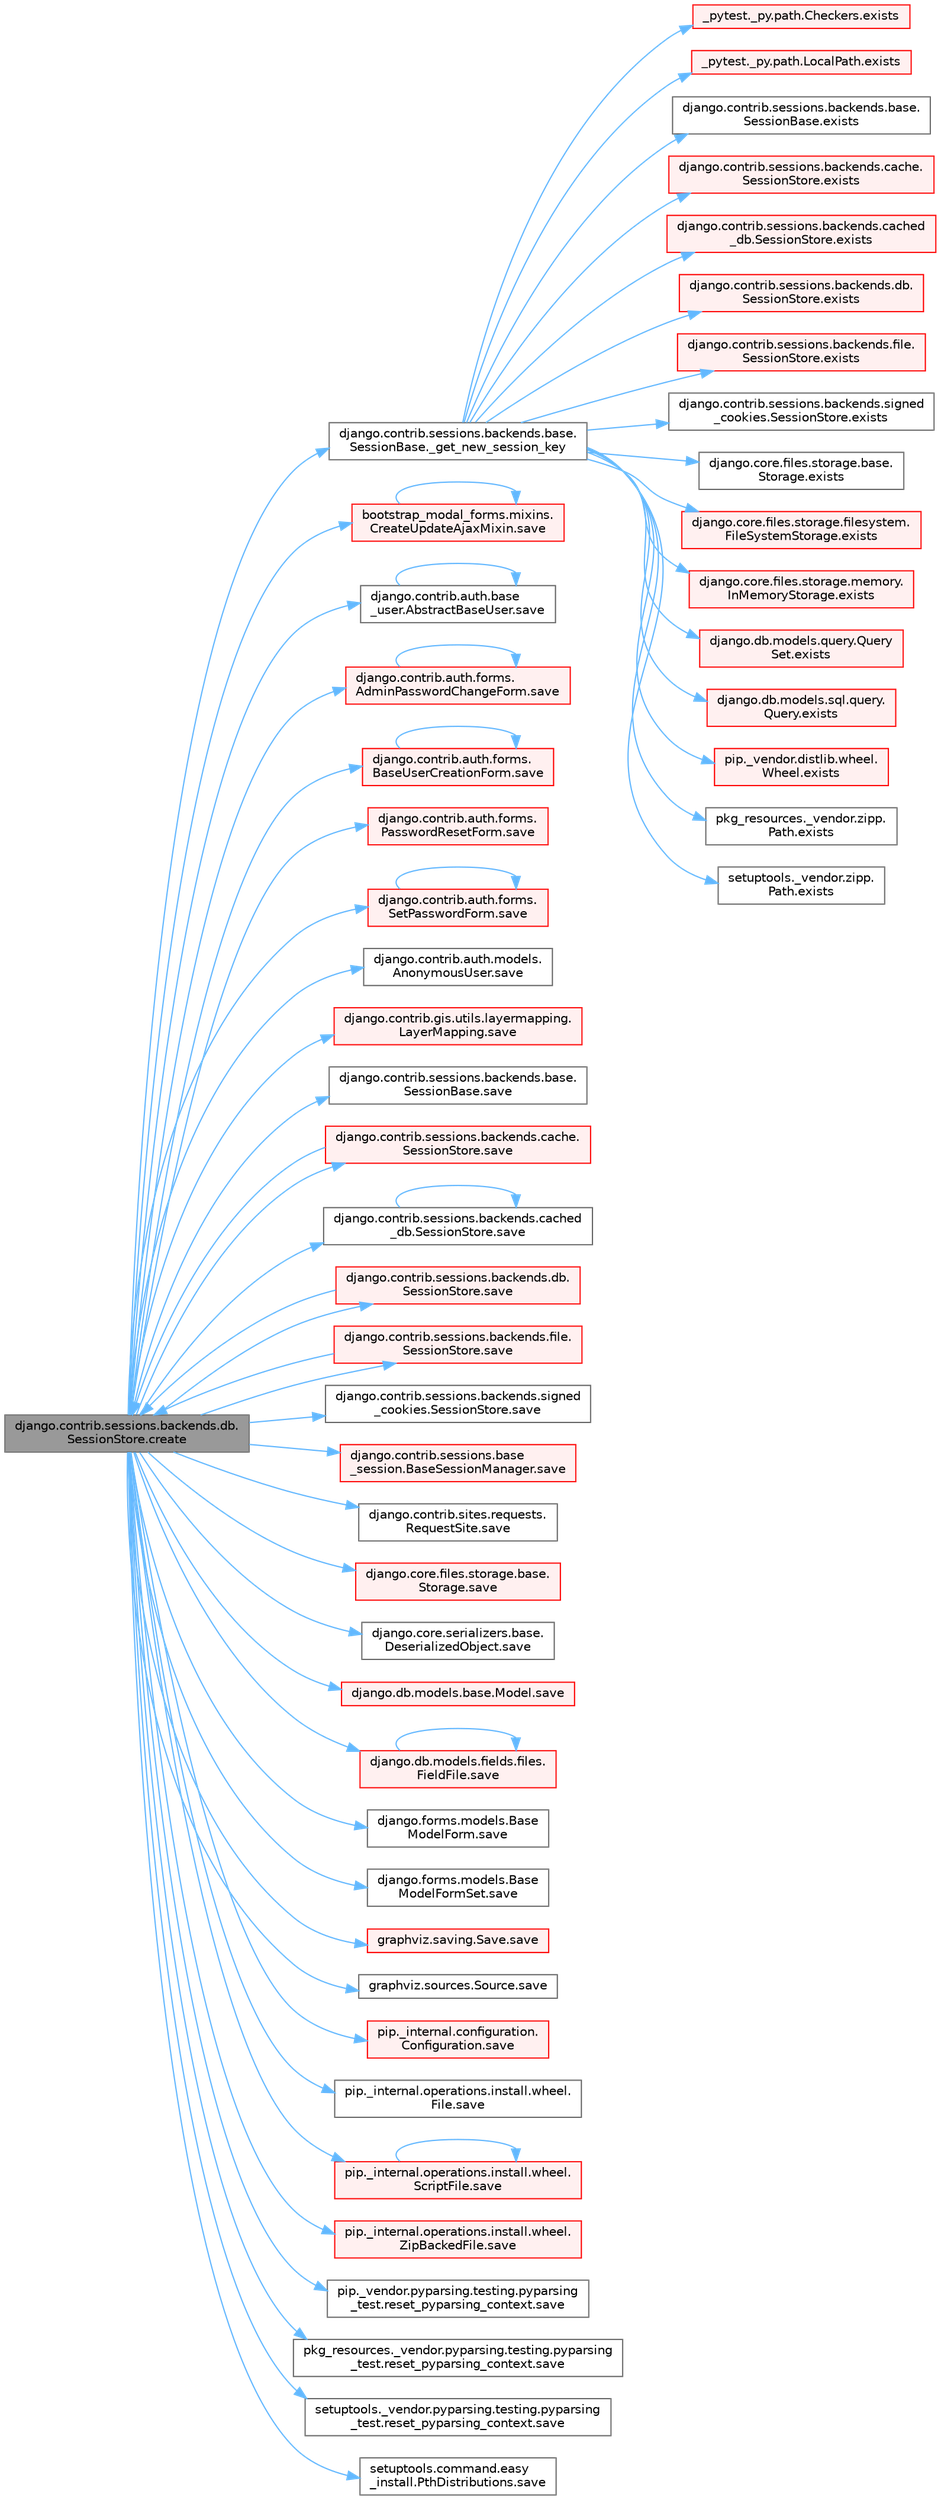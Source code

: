 digraph "django.contrib.sessions.backends.db.SessionStore.create"
{
 // LATEX_PDF_SIZE
  bgcolor="transparent";
  edge [fontname=Helvetica,fontsize=10,labelfontname=Helvetica,labelfontsize=10];
  node [fontname=Helvetica,fontsize=10,shape=box,height=0.2,width=0.4];
  rankdir="LR";
  Node1 [id="Node000001",label="django.contrib.sessions.backends.db.\lSessionStore.create",height=0.2,width=0.4,color="gray40", fillcolor="grey60", style="filled", fontcolor="black",tooltip=" "];
  Node1 -> Node2 [id="edge1_Node000001_Node000002",color="steelblue1",style="solid",tooltip=" "];
  Node2 [id="Node000002",label="django.contrib.sessions.backends.base.\lSessionBase._get_new_session_key",height=0.2,width=0.4,color="grey40", fillcolor="white", style="filled",URL="$classdjango_1_1contrib_1_1sessions_1_1backends_1_1base_1_1_session_base.html#aa4fa1e405a4b97410d84bee8c9cf5e65",tooltip=" "];
  Node2 -> Node3 [id="edge2_Node000002_Node000003",color="steelblue1",style="solid",tooltip=" "];
  Node3 [id="Node000003",label="_pytest._py.path.Checkers.exists",height=0.2,width=0.4,color="red", fillcolor="#FFF0F0", style="filled",URL="$class__pytest_1_1__py_1_1path_1_1_checkers.html#a6dedf7a0277eaf69dd3a07ba46033cd0",tooltip=" "];
  Node2 -> Node5 [id="edge3_Node000002_Node000005",color="steelblue1",style="solid",tooltip=" "];
  Node5 [id="Node000005",label="_pytest._py.path.LocalPath.exists",height=0.2,width=0.4,color="red", fillcolor="#FFF0F0", style="filled",URL="$class__pytest_1_1__py_1_1path_1_1_local_path.html#a3fbaec6b6f93562fa73a23530e92d148",tooltip=" "];
  Node2 -> Node3175 [id="edge4_Node000002_Node003175",color="steelblue1",style="solid",tooltip=" "];
  Node3175 [id="Node003175",label="django.contrib.sessions.backends.base.\lSessionBase.exists",height=0.2,width=0.4,color="grey40", fillcolor="white", style="filled",URL="$classdjango_1_1contrib_1_1sessions_1_1backends_1_1base_1_1_session_base.html#a7bf2b4a5ceb726441c06bf9122c392ab",tooltip=" "];
  Node2 -> Node3176 [id="edge5_Node000002_Node003176",color="steelblue1",style="solid",tooltip=" "];
  Node3176 [id="Node003176",label="django.contrib.sessions.backends.cache.\lSessionStore.exists",height=0.2,width=0.4,color="red", fillcolor="#FFF0F0", style="filled",URL="$classdjango_1_1contrib_1_1sessions_1_1backends_1_1cache_1_1_session_store.html#a253d926e3014bb124eaa4c182a641d66",tooltip=" "];
  Node2 -> Node3177 [id="edge6_Node000002_Node003177",color="steelblue1",style="solid",tooltip=" "];
  Node3177 [id="Node003177",label="django.contrib.sessions.backends.cached\l_db.SessionStore.exists",height=0.2,width=0.4,color="red", fillcolor="#FFF0F0", style="filled",URL="$classdjango_1_1contrib_1_1sessions_1_1backends_1_1cached__db_1_1_session_store.html#ab4d6e8179354888e2ce4f8deb80d49f4",tooltip=" "];
  Node2 -> Node3178 [id="edge7_Node000002_Node003178",color="steelblue1",style="solid",tooltip=" "];
  Node3178 [id="Node003178",label="django.contrib.sessions.backends.db.\lSessionStore.exists",height=0.2,width=0.4,color="red", fillcolor="#FFF0F0", style="filled",URL="$classdjango_1_1contrib_1_1sessions_1_1backends_1_1db_1_1_session_store.html#ad80b6beee2197e5e67edc89f63c95bf5",tooltip=" "];
  Node2 -> Node3179 [id="edge8_Node000002_Node003179",color="steelblue1",style="solid",tooltip=" "];
  Node3179 [id="Node003179",label="django.contrib.sessions.backends.file.\lSessionStore.exists",height=0.2,width=0.4,color="red", fillcolor="#FFF0F0", style="filled",URL="$classdjango_1_1contrib_1_1sessions_1_1backends_1_1file_1_1_session_store.html#ac71713367271770f0725f65d90ea66c5",tooltip=" "];
  Node2 -> Node3180 [id="edge9_Node000002_Node003180",color="steelblue1",style="solid",tooltip=" "];
  Node3180 [id="Node003180",label="django.contrib.sessions.backends.signed\l_cookies.SessionStore.exists",height=0.2,width=0.4,color="grey40", fillcolor="white", style="filled",URL="$classdjango_1_1contrib_1_1sessions_1_1backends_1_1signed__cookies_1_1_session_store.html#a1aebd5a329bcb1ea4b1faf11e6c8eb81",tooltip=" "];
  Node2 -> Node3181 [id="edge10_Node000002_Node003181",color="steelblue1",style="solid",tooltip=" "];
  Node3181 [id="Node003181",label="django.core.files.storage.base.\lStorage.exists",height=0.2,width=0.4,color="grey40", fillcolor="white", style="filled",URL="$classdjango_1_1core_1_1files_1_1storage_1_1base_1_1_storage.html#ad961e78432576b47c491cba6b9e53a33",tooltip=" "];
  Node2 -> Node3182 [id="edge11_Node000002_Node003182",color="steelblue1",style="solid",tooltip=" "];
  Node3182 [id="Node003182",label="django.core.files.storage.filesystem.\lFileSystemStorage.exists",height=0.2,width=0.4,color="red", fillcolor="#FFF0F0", style="filled",URL="$classdjango_1_1core_1_1files_1_1storage_1_1filesystem_1_1_file_system_storage.html#a09638d435096d0b39bdbeaed81148baa",tooltip=" "];
  Node2 -> Node3183 [id="edge12_Node000002_Node003183",color="steelblue1",style="solid",tooltip=" "];
  Node3183 [id="Node003183",label="django.core.files.storage.memory.\lInMemoryStorage.exists",height=0.2,width=0.4,color="red", fillcolor="#FFF0F0", style="filled",URL="$classdjango_1_1core_1_1files_1_1storage_1_1memory_1_1_in_memory_storage.html#a0fc0341e2cd9d6dd1d84facce7595070",tooltip=" "];
  Node2 -> Node3184 [id="edge13_Node000002_Node003184",color="steelblue1",style="solid",tooltip=" "];
  Node3184 [id="Node003184",label="django.db.models.query.Query\lSet.exists",height=0.2,width=0.4,color="red", fillcolor="#FFF0F0", style="filled",URL="$classdjango_1_1db_1_1models_1_1query_1_1_query_set.html#ae07119b93f36fe3af50d3ee7538a68d1",tooltip=" "];
  Node2 -> Node3185 [id="edge14_Node000002_Node003185",color="steelblue1",style="solid",tooltip=" "];
  Node3185 [id="Node003185",label="django.db.models.sql.query.\lQuery.exists",height=0.2,width=0.4,color="red", fillcolor="#FFF0F0", style="filled",URL="$classdjango_1_1db_1_1models_1_1sql_1_1query_1_1_query.html#ae5c8bc324c4badfdcba3d115464be353",tooltip=" "];
  Node2 -> Node3186 [id="edge15_Node000002_Node003186",color="steelblue1",style="solid",tooltip=" "];
  Node3186 [id="Node003186",label="pip._vendor.distlib.wheel.\lWheel.exists",height=0.2,width=0.4,color="red", fillcolor="#FFF0F0", style="filled",URL="$classpip_1_1__vendor_1_1distlib_1_1wheel_1_1_wheel.html#a9ea7ded38fabd19aa8604ad550a8d6aa",tooltip=" "];
  Node2 -> Node3187 [id="edge16_Node000002_Node003187",color="steelblue1",style="solid",tooltip=" "];
  Node3187 [id="Node003187",label="pkg_resources._vendor.zipp.\lPath.exists",height=0.2,width=0.4,color="grey40", fillcolor="white", style="filled",URL="$classpkg__resources_1_1__vendor_1_1zipp_1_1_path.html#ad9384fc611ced67d371e1dd1af2973c5",tooltip=" "];
  Node2 -> Node3188 [id="edge17_Node000002_Node003188",color="steelblue1",style="solid",tooltip=" "];
  Node3188 [id="Node003188",label="setuptools._vendor.zipp.\lPath.exists",height=0.2,width=0.4,color="grey40", fillcolor="white", style="filled",URL="$classsetuptools_1_1__vendor_1_1zipp_1_1_path.html#a6131d6744eee53e9565869e765cda545",tooltip=" "];
  Node1 -> Node2811 [id="edge18_Node000001_Node002811",color="steelblue1",style="solid",tooltip=" "];
  Node2811 [id="Node002811",label="bootstrap_modal_forms.mixins.\lCreateUpdateAjaxMixin.save",height=0.2,width=0.4,color="red", fillcolor="#FFF0F0", style="filled",URL="$classbootstrap__modal__forms_1_1mixins_1_1_create_update_ajax_mixin.html#a73802e22b07bb7f59fed2c52ddb6f781",tooltip=" "];
  Node2811 -> Node2811 [id="edge19_Node002811_Node002811",color="steelblue1",style="solid",tooltip=" "];
  Node1 -> Node2813 [id="edge20_Node000001_Node002813",color="steelblue1",style="solid",tooltip=" "];
  Node2813 [id="Node002813",label="django.contrib.auth.base\l_user.AbstractBaseUser.save",height=0.2,width=0.4,color="grey40", fillcolor="white", style="filled",URL="$classdjango_1_1contrib_1_1auth_1_1base__user_1_1_abstract_base_user.html#a5c8a96ad78dafb9ab5d897082e3afb66",tooltip=" "];
  Node2813 -> Node2813 [id="edge21_Node002813_Node002813",color="steelblue1",style="solid",tooltip=" "];
  Node1 -> Node2814 [id="edge22_Node000001_Node002814",color="steelblue1",style="solid",tooltip=" "];
  Node2814 [id="Node002814",label="django.contrib.auth.forms.\lAdminPasswordChangeForm.save",height=0.2,width=0.4,color="red", fillcolor="#FFF0F0", style="filled",URL="$classdjango_1_1contrib_1_1auth_1_1forms_1_1_admin_password_change_form.html#ae15e853bc0c64b8b061876b4987d63fc",tooltip=" "];
  Node2814 -> Node2814 [id="edge23_Node002814_Node002814",color="steelblue1",style="solid",tooltip=" "];
  Node1 -> Node2815 [id="edge24_Node000001_Node002815",color="steelblue1",style="solid",tooltip=" "];
  Node2815 [id="Node002815",label="django.contrib.auth.forms.\lBaseUserCreationForm.save",height=0.2,width=0.4,color="red", fillcolor="#FFF0F0", style="filled",URL="$classdjango_1_1contrib_1_1auth_1_1forms_1_1_base_user_creation_form.html#a5375478a3c6ff7c9d6983081bb2e46c0",tooltip=" "];
  Node2815 -> Node2815 [id="edge25_Node002815_Node002815",color="steelblue1",style="solid",tooltip=" "];
  Node1 -> Node2816 [id="edge26_Node000001_Node002816",color="steelblue1",style="solid",tooltip=" "];
  Node2816 [id="Node002816",label="django.contrib.auth.forms.\lPasswordResetForm.save",height=0.2,width=0.4,color="red", fillcolor="#FFF0F0", style="filled",URL="$classdjango_1_1contrib_1_1auth_1_1forms_1_1_password_reset_form.html#a08fea86409996b9e4ceb5515c94c15be",tooltip=" "];
  Node1 -> Node2821 [id="edge27_Node000001_Node002821",color="steelblue1",style="solid",tooltip=" "];
  Node2821 [id="Node002821",label="django.contrib.auth.forms.\lSetPasswordForm.save",height=0.2,width=0.4,color="red", fillcolor="#FFF0F0", style="filled",URL="$classdjango_1_1contrib_1_1auth_1_1forms_1_1_set_password_form.html#ac95fe41703972b1012ff86602e2d4896",tooltip=" "];
  Node2821 -> Node2821 [id="edge28_Node002821_Node002821",color="steelblue1",style="solid",tooltip=" "];
  Node1 -> Node2822 [id="edge29_Node000001_Node002822",color="steelblue1",style="solid",tooltip=" "];
  Node2822 [id="Node002822",label="django.contrib.auth.models.\lAnonymousUser.save",height=0.2,width=0.4,color="grey40", fillcolor="white", style="filled",URL="$classdjango_1_1contrib_1_1auth_1_1models_1_1_anonymous_user.html#a194df0e79fa9a13e45d7904687a79b93",tooltip=" "];
  Node1 -> Node2823 [id="edge30_Node000001_Node002823",color="steelblue1",style="solid",tooltip=" "];
  Node2823 [id="Node002823",label="django.contrib.gis.utils.layermapping.\lLayerMapping.save",height=0.2,width=0.4,color="red", fillcolor="#FFF0F0", style="filled",URL="$classdjango_1_1contrib_1_1gis_1_1utils_1_1layermapping_1_1_layer_mapping.html#a1a9d38ca8cbbb0a16d032c0bd52b671d",tooltip=" "];
  Node1 -> Node2851 [id="edge31_Node000001_Node002851",color="steelblue1",style="solid",tooltip=" "];
  Node2851 [id="Node002851",label="django.contrib.sessions.backends.base.\lSessionBase.save",height=0.2,width=0.4,color="grey40", fillcolor="white", style="filled",URL="$classdjango_1_1contrib_1_1sessions_1_1backends_1_1base_1_1_session_base.html#a444d8cc76e91cbfe23beec50953539f7",tooltip=" "];
  Node1 -> Node2852 [id="edge32_Node000001_Node002852",color="steelblue1",style="solid",tooltip=" "];
  Node2852 [id="Node002852",label="django.contrib.sessions.backends.cache.\lSessionStore.save",height=0.2,width=0.4,color="red", fillcolor="#FFF0F0", style="filled",URL="$classdjango_1_1contrib_1_1sessions_1_1backends_1_1cache_1_1_session_store.html#a67e81d959c24e3a84b1e755a9a861c53",tooltip=" "];
  Node2852 -> Node1 [id="edge33_Node002852_Node000001",color="steelblue1",style="solid",tooltip=" "];
  Node1 -> Node2854 [id="edge34_Node000001_Node002854",color="steelblue1",style="solid",tooltip=" "];
  Node2854 [id="Node002854",label="django.contrib.sessions.backends.cached\l_db.SessionStore.save",height=0.2,width=0.4,color="grey40", fillcolor="white", style="filled",URL="$classdjango_1_1contrib_1_1sessions_1_1backends_1_1cached__db_1_1_session_store.html#a52ab96f4da12efaae2f986bee79a5617",tooltip=" "];
  Node2854 -> Node2854 [id="edge35_Node002854_Node002854",color="steelblue1",style="solid",tooltip=" "];
  Node1 -> Node2855 [id="edge36_Node000001_Node002855",color="steelblue1",style="solid",tooltip=" "];
  Node2855 [id="Node002855",label="django.contrib.sessions.backends.db.\lSessionStore.save",height=0.2,width=0.4,color="red", fillcolor="#FFF0F0", style="filled",URL="$classdjango_1_1contrib_1_1sessions_1_1backends_1_1db_1_1_session_store.html#a68a6b4f159bd3dc969ec80b34c1622af",tooltip=" "];
  Node2855 -> Node1 [id="edge37_Node002855_Node000001",color="steelblue1",style="solid",tooltip=" "];
  Node1 -> Node3165 [id="edge38_Node000001_Node003165",color="steelblue1",style="solid",tooltip=" "];
  Node3165 [id="Node003165",label="django.contrib.sessions.backends.file.\lSessionStore.save",height=0.2,width=0.4,color="red", fillcolor="#FFF0F0", style="filled",URL="$classdjango_1_1contrib_1_1sessions_1_1backends_1_1file_1_1_session_store.html#af170f9c112376eb1627509287bf9620f",tooltip=" "];
  Node3165 -> Node1 [id="edge39_Node003165_Node000001",color="steelblue1",style="solid",tooltip=" "];
  Node1 -> Node3166 [id="edge40_Node000001_Node003166",color="steelblue1",style="solid",tooltip=" "];
  Node3166 [id="Node003166",label="django.contrib.sessions.backends.signed\l_cookies.SessionStore.save",height=0.2,width=0.4,color="grey40", fillcolor="white", style="filled",URL="$classdjango_1_1contrib_1_1sessions_1_1backends_1_1signed__cookies_1_1_session_store.html#a37935aad339aeb6d1eb529031d04d5fd",tooltip=" "];
  Node1 -> Node3167 [id="edge41_Node000001_Node003167",color="steelblue1",style="solid",tooltip=" "];
  Node3167 [id="Node003167",label="django.contrib.sessions.base\l_session.BaseSessionManager.save",height=0.2,width=0.4,color="red", fillcolor="#FFF0F0", style="filled",URL="$classdjango_1_1contrib_1_1sessions_1_1base__session_1_1_base_session_manager.html#a323bed24720881f2b0c3e3fce57c1a5a",tooltip=" "];
  Node1 -> Node3168 [id="edge42_Node000001_Node003168",color="steelblue1",style="solid",tooltip=" "];
  Node3168 [id="Node003168",label="django.contrib.sites.requests.\lRequestSite.save",height=0.2,width=0.4,color="grey40", fillcolor="white", style="filled",URL="$classdjango_1_1contrib_1_1sites_1_1requests_1_1_request_site.html#a074cce17a73aabcca9c6d5771c6bbd4f",tooltip=" "];
  Node1 -> Node3169 [id="edge43_Node000001_Node003169",color="steelblue1",style="solid",tooltip=" "];
  Node3169 [id="Node003169",label="django.core.files.storage.base.\lStorage.save",height=0.2,width=0.4,color="red", fillcolor="#FFF0F0", style="filled",URL="$classdjango_1_1core_1_1files_1_1storage_1_1base_1_1_storage.html#a68e86af8595dbcd63fca177b3dd7d463",tooltip=" "];
  Node1 -> Node3190 [id="edge44_Node000001_Node003190",color="steelblue1",style="solid",tooltip=" "];
  Node3190 [id="Node003190",label="django.core.serializers.base.\lDeserializedObject.save",height=0.2,width=0.4,color="grey40", fillcolor="white", style="filled",URL="$classdjango_1_1core_1_1serializers_1_1base_1_1_deserialized_object.html#a5fb472f0c3227b9d8cc0727cc311ed7a",tooltip=" "];
  Node1 -> Node3191 [id="edge45_Node000001_Node003191",color="steelblue1",style="solid",tooltip=" "];
  Node3191 [id="Node003191",label="django.db.models.base.Model.save",height=0.2,width=0.4,color="red", fillcolor="#FFF0F0", style="filled",URL="$classdjango_1_1db_1_1models_1_1base_1_1_model.html#ab0396fe6f599587cbb43b283300ed97e",tooltip=" "];
  Node1 -> Node3125 [id="edge46_Node000001_Node003125",color="steelblue1",style="solid",tooltip=" "];
  Node3125 [id="Node003125",label="django.db.models.fields.files.\lFieldFile.save",height=0.2,width=0.4,color="red", fillcolor="#FFF0F0", style="filled",URL="$classdjango_1_1db_1_1models_1_1fields_1_1files_1_1_field_file.html#ae3491ce47819d0eed2aefa40c86fa926",tooltip=" "];
  Node3125 -> Node3125 [id="edge47_Node003125_Node003125",color="steelblue1",style="solid",tooltip=" "];
  Node1 -> Node3200 [id="edge48_Node000001_Node003200",color="steelblue1",style="solid",tooltip=" "];
  Node3200 [id="Node003200",label="django.forms.models.Base\lModelForm.save",height=0.2,width=0.4,color="grey40", fillcolor="white", style="filled",URL="$classdjango_1_1forms_1_1models_1_1_base_model_form.html#ae1386f4535cb849a0b8a17d78c95de15",tooltip=" "];
  Node1 -> Node3201 [id="edge49_Node000001_Node003201",color="steelblue1",style="solid",tooltip=" "];
  Node3201 [id="Node003201",label="django.forms.models.Base\lModelFormSet.save",height=0.2,width=0.4,color="grey40", fillcolor="white", style="filled",URL="$classdjango_1_1forms_1_1models_1_1_base_model_form_set.html#a0fa383d077ada63c5271c884bf815929",tooltip=" "];
  Node1 -> Node3202 [id="edge50_Node000001_Node003202",color="steelblue1",style="solid",tooltip=" "];
  Node3202 [id="Node003202",label="graphviz.saving.Save.save",height=0.2,width=0.4,color="red", fillcolor="#FFF0F0", style="filled",URL="$classgraphviz_1_1saving_1_1_save.html#a1254150af63856e7706cdb5c94633e5e",tooltip=" "];
  Node1 -> Node3204 [id="edge51_Node000001_Node003204",color="steelblue1",style="solid",tooltip=" "];
  Node3204 [id="Node003204",label="graphviz.sources.Source.save",height=0.2,width=0.4,color="grey40", fillcolor="white", style="filled",URL="$classgraphviz_1_1sources_1_1_source.html#a18b5ccbf63dc2874bb000e87b44d8484",tooltip=" "];
  Node1 -> Node3205 [id="edge52_Node000001_Node003205",color="steelblue1",style="solid",tooltip=" "];
  Node3205 [id="Node003205",label="pip._internal.configuration.\lConfiguration.save",height=0.2,width=0.4,color="red", fillcolor="#FFF0F0", style="filled",URL="$classpip_1_1__internal_1_1configuration_1_1_configuration.html#a6556dd11acdbe9eea172c60c50c76f83",tooltip=" "];
  Node1 -> Node3207 [id="edge53_Node000001_Node003207",color="steelblue1",style="solid",tooltip=" "];
  Node3207 [id="Node003207",label="pip._internal.operations.install.wheel.\lFile.save",height=0.2,width=0.4,color="grey40", fillcolor="white", style="filled",URL="$classpip_1_1__internal_1_1operations_1_1install_1_1wheel_1_1_file.html#a5a36655f4e896f20776955caafc90f15",tooltip=" "];
  Node1 -> Node3208 [id="edge54_Node000001_Node003208",color="steelblue1",style="solid",tooltip=" "];
  Node3208 [id="Node003208",label="pip._internal.operations.install.wheel.\lScriptFile.save",height=0.2,width=0.4,color="red", fillcolor="#FFF0F0", style="filled",URL="$classpip_1_1__internal_1_1operations_1_1install_1_1wheel_1_1_script_file.html#ada71e906f4fe258d5234b047d077f7ad",tooltip=" "];
  Node3208 -> Node3208 [id="edge55_Node003208_Node003208",color="steelblue1",style="solid",tooltip=" "];
  Node1 -> Node3210 [id="edge56_Node000001_Node003210",color="steelblue1",style="solid",tooltip=" "];
  Node3210 [id="Node003210",label="pip._internal.operations.install.wheel.\lZipBackedFile.save",height=0.2,width=0.4,color="red", fillcolor="#FFF0F0", style="filled",URL="$classpip_1_1__internal_1_1operations_1_1install_1_1wheel_1_1_zip_backed_file.html#afe91d1abf09d192195c826967517e2d2",tooltip=" "];
  Node1 -> Node3212 [id="edge57_Node000001_Node003212",color="steelblue1",style="solid",tooltip=" "];
  Node3212 [id="Node003212",label="pip._vendor.pyparsing.testing.pyparsing\l_test.reset_pyparsing_context.save",height=0.2,width=0.4,color="grey40", fillcolor="white", style="filled",URL="$classpip_1_1__vendor_1_1pyparsing_1_1testing_1_1pyparsing__test_1_1reset__pyparsing__context.html#a24918e896e66cb0fda66a16e17030f7f",tooltip=" "];
  Node1 -> Node3213 [id="edge58_Node000001_Node003213",color="steelblue1",style="solid",tooltip=" "];
  Node3213 [id="Node003213",label="pkg_resources._vendor.pyparsing.testing.pyparsing\l_test.reset_pyparsing_context.save",height=0.2,width=0.4,color="grey40", fillcolor="white", style="filled",URL="$classpkg__resources_1_1__vendor_1_1pyparsing_1_1testing_1_1pyparsing__test_1_1reset__pyparsing__context.html#a8b971ead8e7ee82698e2f949da0a2801",tooltip=" "];
  Node1 -> Node3214 [id="edge59_Node000001_Node003214",color="steelblue1",style="solid",tooltip=" "];
  Node3214 [id="Node003214",label="setuptools._vendor.pyparsing.testing.pyparsing\l_test.reset_pyparsing_context.save",height=0.2,width=0.4,color="grey40", fillcolor="white", style="filled",URL="$classsetuptools_1_1__vendor_1_1pyparsing_1_1testing_1_1pyparsing__test_1_1reset__pyparsing__context.html#a7a597673a3fd20c16b40314cf98243f1",tooltip=" "];
  Node1 -> Node3215 [id="edge60_Node000001_Node003215",color="steelblue1",style="solid",tooltip=" "];
  Node3215 [id="Node003215",label="setuptools.command.easy\l_install.PthDistributions.save",height=0.2,width=0.4,color="grey40", fillcolor="white", style="filled",URL="$classsetuptools_1_1command_1_1easy__install_1_1_pth_distributions.html#a21dd9ec63d1c970fd2b4495c512007aa",tooltip=" "];
}
